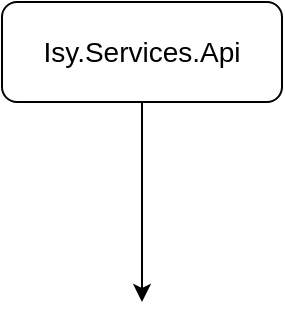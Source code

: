 <mxfile version="17.2.5" type="github">
  <diagram id="BloK7KgIiPIShck0txBu" name="Page-1">
    <mxGraphModel dx="1550" dy="914" grid="1" gridSize="10" guides="1" tooltips="1" connect="1" arrows="1" fold="1" page="1" pageScale="1" pageWidth="1654" pageHeight="2336" math="0" shadow="0">
      <root>
        <mxCell id="0" />
        <mxCell id="1" parent="0" />
        <mxCell id="Rtryp6twmH3HQ59ZCYGV-2" style="edgeStyle=orthogonalEdgeStyle;rounded=0;orthogonalLoop=1;jettySize=auto;html=1;" edge="1" parent="1" source="Rtryp6twmH3HQ59ZCYGV-1">
          <mxGeometry relative="1" as="geometry">
            <mxPoint x="160" y="200" as="targetPoint" />
          </mxGeometry>
        </mxCell>
        <UserObject label="&lt;font style=&quot;font-size: 14px&quot;&gt;Isy.Services.Api&lt;/font&gt;" link="Isy.Services.Api" id="Rtryp6twmH3HQ59ZCYGV-1">
          <mxCell style="rounded=1;whiteSpace=wrap;html=1;" vertex="1" parent="1">
            <mxGeometry x="90" y="50" width="140" height="50" as="geometry" />
          </mxCell>
        </UserObject>
      </root>
    </mxGraphModel>
  </diagram>
</mxfile>
